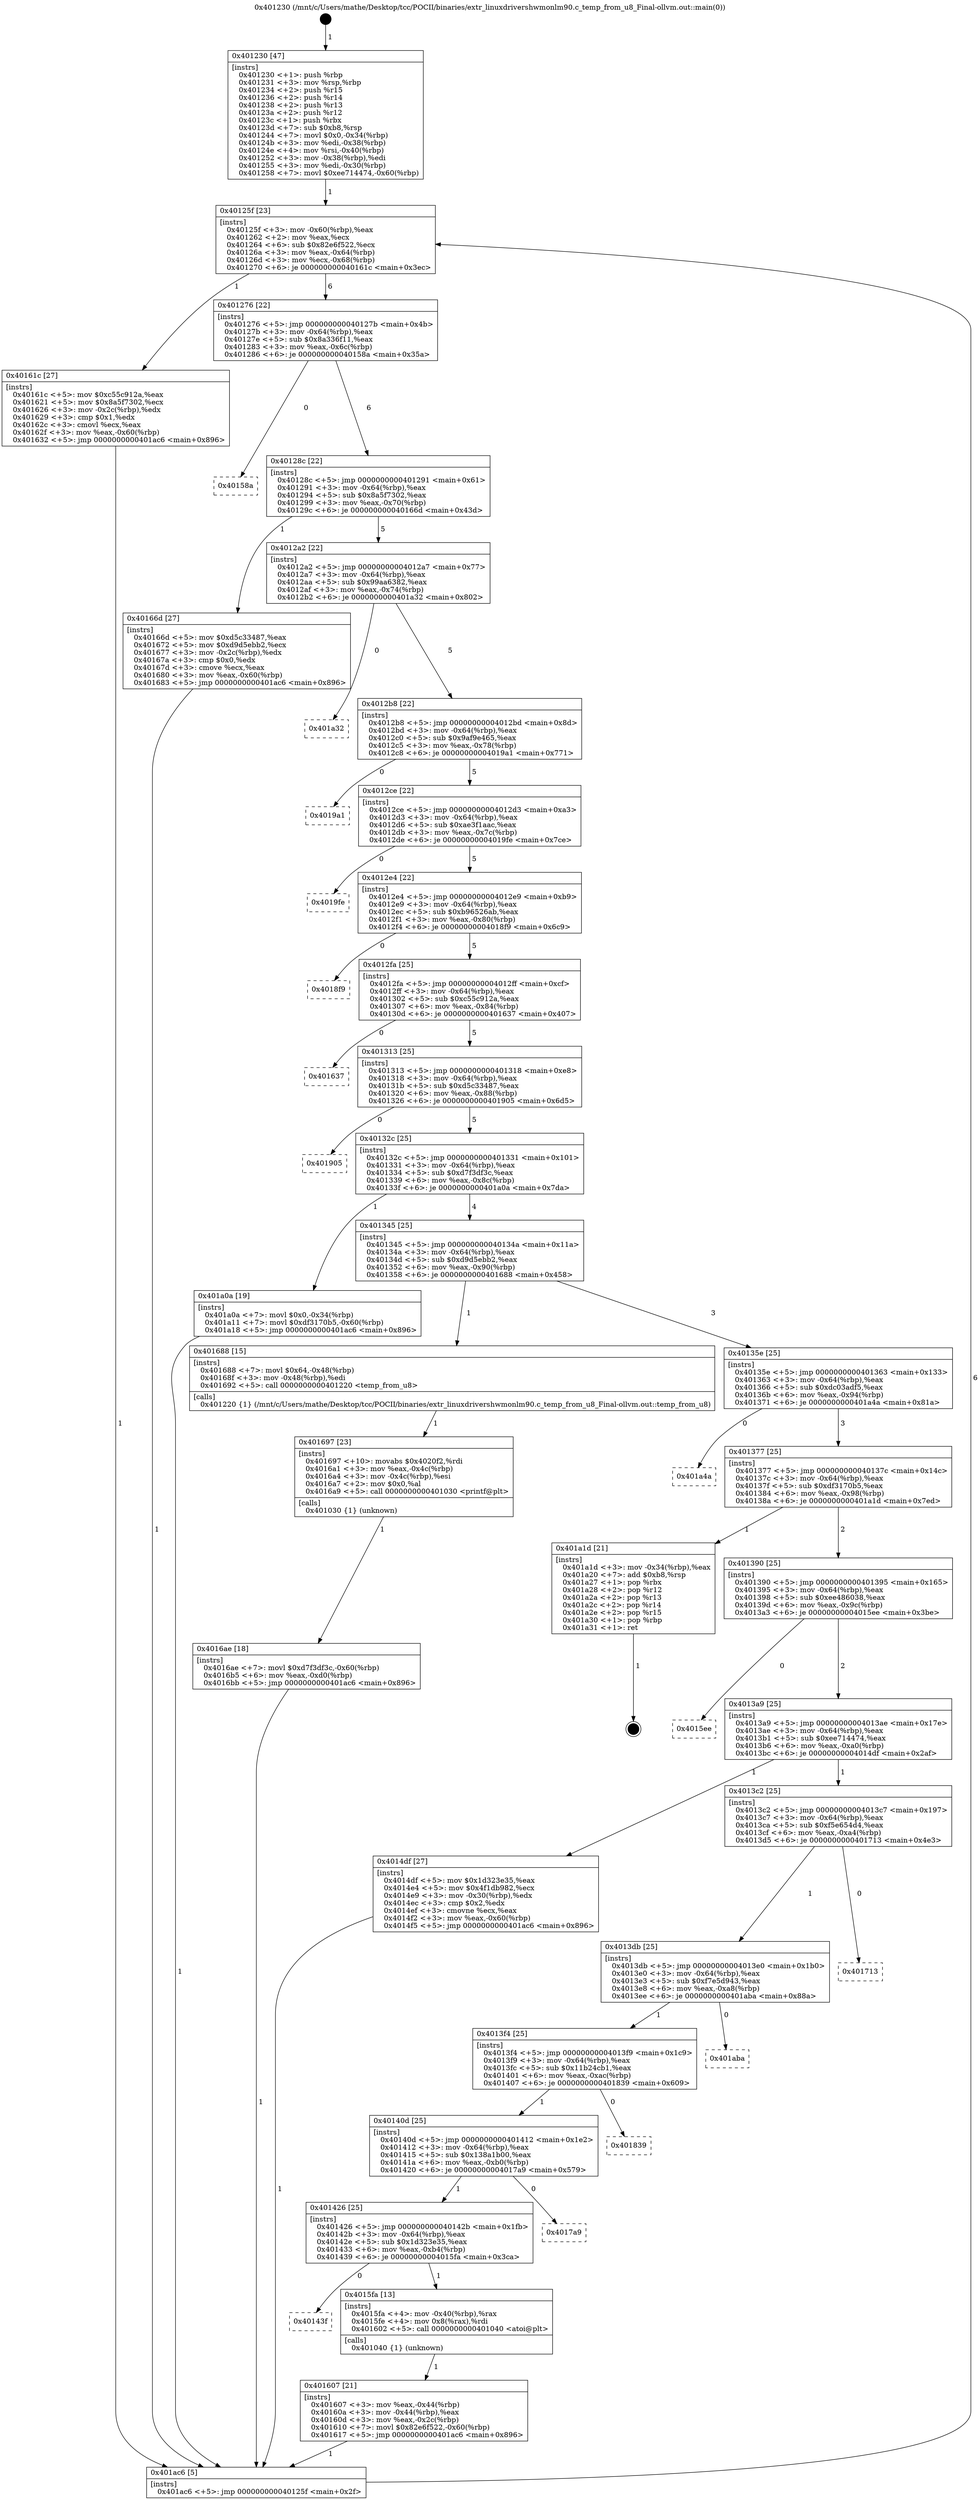 digraph "0x401230" {
  label = "0x401230 (/mnt/c/Users/mathe/Desktop/tcc/POCII/binaries/extr_linuxdrivershwmonlm90.c_temp_from_u8_Final-ollvm.out::main(0))"
  labelloc = "t"
  node[shape=record]

  Entry [label="",width=0.3,height=0.3,shape=circle,fillcolor=black,style=filled]
  "0x40125f" [label="{
     0x40125f [23]\l
     | [instrs]\l
     &nbsp;&nbsp;0x40125f \<+3\>: mov -0x60(%rbp),%eax\l
     &nbsp;&nbsp;0x401262 \<+2\>: mov %eax,%ecx\l
     &nbsp;&nbsp;0x401264 \<+6\>: sub $0x82e6f522,%ecx\l
     &nbsp;&nbsp;0x40126a \<+3\>: mov %eax,-0x64(%rbp)\l
     &nbsp;&nbsp;0x40126d \<+3\>: mov %ecx,-0x68(%rbp)\l
     &nbsp;&nbsp;0x401270 \<+6\>: je 000000000040161c \<main+0x3ec\>\l
  }"]
  "0x40161c" [label="{
     0x40161c [27]\l
     | [instrs]\l
     &nbsp;&nbsp;0x40161c \<+5\>: mov $0xc55c912a,%eax\l
     &nbsp;&nbsp;0x401621 \<+5\>: mov $0x8a5f7302,%ecx\l
     &nbsp;&nbsp;0x401626 \<+3\>: mov -0x2c(%rbp),%edx\l
     &nbsp;&nbsp;0x401629 \<+3\>: cmp $0x1,%edx\l
     &nbsp;&nbsp;0x40162c \<+3\>: cmovl %ecx,%eax\l
     &nbsp;&nbsp;0x40162f \<+3\>: mov %eax,-0x60(%rbp)\l
     &nbsp;&nbsp;0x401632 \<+5\>: jmp 0000000000401ac6 \<main+0x896\>\l
  }"]
  "0x401276" [label="{
     0x401276 [22]\l
     | [instrs]\l
     &nbsp;&nbsp;0x401276 \<+5\>: jmp 000000000040127b \<main+0x4b\>\l
     &nbsp;&nbsp;0x40127b \<+3\>: mov -0x64(%rbp),%eax\l
     &nbsp;&nbsp;0x40127e \<+5\>: sub $0x8a336f11,%eax\l
     &nbsp;&nbsp;0x401283 \<+3\>: mov %eax,-0x6c(%rbp)\l
     &nbsp;&nbsp;0x401286 \<+6\>: je 000000000040158a \<main+0x35a\>\l
  }"]
  Exit [label="",width=0.3,height=0.3,shape=circle,fillcolor=black,style=filled,peripheries=2]
  "0x40158a" [label="{
     0x40158a\l
  }", style=dashed]
  "0x40128c" [label="{
     0x40128c [22]\l
     | [instrs]\l
     &nbsp;&nbsp;0x40128c \<+5\>: jmp 0000000000401291 \<main+0x61\>\l
     &nbsp;&nbsp;0x401291 \<+3\>: mov -0x64(%rbp),%eax\l
     &nbsp;&nbsp;0x401294 \<+5\>: sub $0x8a5f7302,%eax\l
     &nbsp;&nbsp;0x401299 \<+3\>: mov %eax,-0x70(%rbp)\l
     &nbsp;&nbsp;0x40129c \<+6\>: je 000000000040166d \<main+0x43d\>\l
  }"]
  "0x4016ae" [label="{
     0x4016ae [18]\l
     | [instrs]\l
     &nbsp;&nbsp;0x4016ae \<+7\>: movl $0xd7f3df3c,-0x60(%rbp)\l
     &nbsp;&nbsp;0x4016b5 \<+6\>: mov %eax,-0xd0(%rbp)\l
     &nbsp;&nbsp;0x4016bb \<+5\>: jmp 0000000000401ac6 \<main+0x896\>\l
  }"]
  "0x40166d" [label="{
     0x40166d [27]\l
     | [instrs]\l
     &nbsp;&nbsp;0x40166d \<+5\>: mov $0xd5c33487,%eax\l
     &nbsp;&nbsp;0x401672 \<+5\>: mov $0xd9d5ebb2,%ecx\l
     &nbsp;&nbsp;0x401677 \<+3\>: mov -0x2c(%rbp),%edx\l
     &nbsp;&nbsp;0x40167a \<+3\>: cmp $0x0,%edx\l
     &nbsp;&nbsp;0x40167d \<+3\>: cmove %ecx,%eax\l
     &nbsp;&nbsp;0x401680 \<+3\>: mov %eax,-0x60(%rbp)\l
     &nbsp;&nbsp;0x401683 \<+5\>: jmp 0000000000401ac6 \<main+0x896\>\l
  }"]
  "0x4012a2" [label="{
     0x4012a2 [22]\l
     | [instrs]\l
     &nbsp;&nbsp;0x4012a2 \<+5\>: jmp 00000000004012a7 \<main+0x77\>\l
     &nbsp;&nbsp;0x4012a7 \<+3\>: mov -0x64(%rbp),%eax\l
     &nbsp;&nbsp;0x4012aa \<+5\>: sub $0x99aa6382,%eax\l
     &nbsp;&nbsp;0x4012af \<+3\>: mov %eax,-0x74(%rbp)\l
     &nbsp;&nbsp;0x4012b2 \<+6\>: je 0000000000401a32 \<main+0x802\>\l
  }"]
  "0x401697" [label="{
     0x401697 [23]\l
     | [instrs]\l
     &nbsp;&nbsp;0x401697 \<+10\>: movabs $0x4020f2,%rdi\l
     &nbsp;&nbsp;0x4016a1 \<+3\>: mov %eax,-0x4c(%rbp)\l
     &nbsp;&nbsp;0x4016a4 \<+3\>: mov -0x4c(%rbp),%esi\l
     &nbsp;&nbsp;0x4016a7 \<+2\>: mov $0x0,%al\l
     &nbsp;&nbsp;0x4016a9 \<+5\>: call 0000000000401030 \<printf@plt\>\l
     | [calls]\l
     &nbsp;&nbsp;0x401030 \{1\} (unknown)\l
  }"]
  "0x401a32" [label="{
     0x401a32\l
  }", style=dashed]
  "0x4012b8" [label="{
     0x4012b8 [22]\l
     | [instrs]\l
     &nbsp;&nbsp;0x4012b8 \<+5\>: jmp 00000000004012bd \<main+0x8d\>\l
     &nbsp;&nbsp;0x4012bd \<+3\>: mov -0x64(%rbp),%eax\l
     &nbsp;&nbsp;0x4012c0 \<+5\>: sub $0x9af9e465,%eax\l
     &nbsp;&nbsp;0x4012c5 \<+3\>: mov %eax,-0x78(%rbp)\l
     &nbsp;&nbsp;0x4012c8 \<+6\>: je 00000000004019a1 \<main+0x771\>\l
  }"]
  "0x401607" [label="{
     0x401607 [21]\l
     | [instrs]\l
     &nbsp;&nbsp;0x401607 \<+3\>: mov %eax,-0x44(%rbp)\l
     &nbsp;&nbsp;0x40160a \<+3\>: mov -0x44(%rbp),%eax\l
     &nbsp;&nbsp;0x40160d \<+3\>: mov %eax,-0x2c(%rbp)\l
     &nbsp;&nbsp;0x401610 \<+7\>: movl $0x82e6f522,-0x60(%rbp)\l
     &nbsp;&nbsp;0x401617 \<+5\>: jmp 0000000000401ac6 \<main+0x896\>\l
  }"]
  "0x4019a1" [label="{
     0x4019a1\l
  }", style=dashed]
  "0x4012ce" [label="{
     0x4012ce [22]\l
     | [instrs]\l
     &nbsp;&nbsp;0x4012ce \<+5\>: jmp 00000000004012d3 \<main+0xa3\>\l
     &nbsp;&nbsp;0x4012d3 \<+3\>: mov -0x64(%rbp),%eax\l
     &nbsp;&nbsp;0x4012d6 \<+5\>: sub $0xae3f1aac,%eax\l
     &nbsp;&nbsp;0x4012db \<+3\>: mov %eax,-0x7c(%rbp)\l
     &nbsp;&nbsp;0x4012de \<+6\>: je 00000000004019fe \<main+0x7ce\>\l
  }"]
  "0x40143f" [label="{
     0x40143f\l
  }", style=dashed]
  "0x4019fe" [label="{
     0x4019fe\l
  }", style=dashed]
  "0x4012e4" [label="{
     0x4012e4 [22]\l
     | [instrs]\l
     &nbsp;&nbsp;0x4012e4 \<+5\>: jmp 00000000004012e9 \<main+0xb9\>\l
     &nbsp;&nbsp;0x4012e9 \<+3\>: mov -0x64(%rbp),%eax\l
     &nbsp;&nbsp;0x4012ec \<+5\>: sub $0xb96526ab,%eax\l
     &nbsp;&nbsp;0x4012f1 \<+3\>: mov %eax,-0x80(%rbp)\l
     &nbsp;&nbsp;0x4012f4 \<+6\>: je 00000000004018f9 \<main+0x6c9\>\l
  }"]
  "0x4015fa" [label="{
     0x4015fa [13]\l
     | [instrs]\l
     &nbsp;&nbsp;0x4015fa \<+4\>: mov -0x40(%rbp),%rax\l
     &nbsp;&nbsp;0x4015fe \<+4\>: mov 0x8(%rax),%rdi\l
     &nbsp;&nbsp;0x401602 \<+5\>: call 0000000000401040 \<atoi@plt\>\l
     | [calls]\l
     &nbsp;&nbsp;0x401040 \{1\} (unknown)\l
  }"]
  "0x4018f9" [label="{
     0x4018f9\l
  }", style=dashed]
  "0x4012fa" [label="{
     0x4012fa [25]\l
     | [instrs]\l
     &nbsp;&nbsp;0x4012fa \<+5\>: jmp 00000000004012ff \<main+0xcf\>\l
     &nbsp;&nbsp;0x4012ff \<+3\>: mov -0x64(%rbp),%eax\l
     &nbsp;&nbsp;0x401302 \<+5\>: sub $0xc55c912a,%eax\l
     &nbsp;&nbsp;0x401307 \<+6\>: mov %eax,-0x84(%rbp)\l
     &nbsp;&nbsp;0x40130d \<+6\>: je 0000000000401637 \<main+0x407\>\l
  }"]
  "0x401426" [label="{
     0x401426 [25]\l
     | [instrs]\l
     &nbsp;&nbsp;0x401426 \<+5\>: jmp 000000000040142b \<main+0x1fb\>\l
     &nbsp;&nbsp;0x40142b \<+3\>: mov -0x64(%rbp),%eax\l
     &nbsp;&nbsp;0x40142e \<+5\>: sub $0x1d323e35,%eax\l
     &nbsp;&nbsp;0x401433 \<+6\>: mov %eax,-0xb4(%rbp)\l
     &nbsp;&nbsp;0x401439 \<+6\>: je 00000000004015fa \<main+0x3ca\>\l
  }"]
  "0x401637" [label="{
     0x401637\l
  }", style=dashed]
  "0x401313" [label="{
     0x401313 [25]\l
     | [instrs]\l
     &nbsp;&nbsp;0x401313 \<+5\>: jmp 0000000000401318 \<main+0xe8\>\l
     &nbsp;&nbsp;0x401318 \<+3\>: mov -0x64(%rbp),%eax\l
     &nbsp;&nbsp;0x40131b \<+5\>: sub $0xd5c33487,%eax\l
     &nbsp;&nbsp;0x401320 \<+6\>: mov %eax,-0x88(%rbp)\l
     &nbsp;&nbsp;0x401326 \<+6\>: je 0000000000401905 \<main+0x6d5\>\l
  }"]
  "0x4017a9" [label="{
     0x4017a9\l
  }", style=dashed]
  "0x401905" [label="{
     0x401905\l
  }", style=dashed]
  "0x40132c" [label="{
     0x40132c [25]\l
     | [instrs]\l
     &nbsp;&nbsp;0x40132c \<+5\>: jmp 0000000000401331 \<main+0x101\>\l
     &nbsp;&nbsp;0x401331 \<+3\>: mov -0x64(%rbp),%eax\l
     &nbsp;&nbsp;0x401334 \<+5\>: sub $0xd7f3df3c,%eax\l
     &nbsp;&nbsp;0x401339 \<+6\>: mov %eax,-0x8c(%rbp)\l
     &nbsp;&nbsp;0x40133f \<+6\>: je 0000000000401a0a \<main+0x7da\>\l
  }"]
  "0x40140d" [label="{
     0x40140d [25]\l
     | [instrs]\l
     &nbsp;&nbsp;0x40140d \<+5\>: jmp 0000000000401412 \<main+0x1e2\>\l
     &nbsp;&nbsp;0x401412 \<+3\>: mov -0x64(%rbp),%eax\l
     &nbsp;&nbsp;0x401415 \<+5\>: sub $0x138a1b00,%eax\l
     &nbsp;&nbsp;0x40141a \<+6\>: mov %eax,-0xb0(%rbp)\l
     &nbsp;&nbsp;0x401420 \<+6\>: je 00000000004017a9 \<main+0x579\>\l
  }"]
  "0x401a0a" [label="{
     0x401a0a [19]\l
     | [instrs]\l
     &nbsp;&nbsp;0x401a0a \<+7\>: movl $0x0,-0x34(%rbp)\l
     &nbsp;&nbsp;0x401a11 \<+7\>: movl $0xdf3170b5,-0x60(%rbp)\l
     &nbsp;&nbsp;0x401a18 \<+5\>: jmp 0000000000401ac6 \<main+0x896\>\l
  }"]
  "0x401345" [label="{
     0x401345 [25]\l
     | [instrs]\l
     &nbsp;&nbsp;0x401345 \<+5\>: jmp 000000000040134a \<main+0x11a\>\l
     &nbsp;&nbsp;0x40134a \<+3\>: mov -0x64(%rbp),%eax\l
     &nbsp;&nbsp;0x40134d \<+5\>: sub $0xd9d5ebb2,%eax\l
     &nbsp;&nbsp;0x401352 \<+6\>: mov %eax,-0x90(%rbp)\l
     &nbsp;&nbsp;0x401358 \<+6\>: je 0000000000401688 \<main+0x458\>\l
  }"]
  "0x401839" [label="{
     0x401839\l
  }", style=dashed]
  "0x401688" [label="{
     0x401688 [15]\l
     | [instrs]\l
     &nbsp;&nbsp;0x401688 \<+7\>: movl $0x64,-0x48(%rbp)\l
     &nbsp;&nbsp;0x40168f \<+3\>: mov -0x48(%rbp),%edi\l
     &nbsp;&nbsp;0x401692 \<+5\>: call 0000000000401220 \<temp_from_u8\>\l
     | [calls]\l
     &nbsp;&nbsp;0x401220 \{1\} (/mnt/c/Users/mathe/Desktop/tcc/POCII/binaries/extr_linuxdrivershwmonlm90.c_temp_from_u8_Final-ollvm.out::temp_from_u8)\l
  }"]
  "0x40135e" [label="{
     0x40135e [25]\l
     | [instrs]\l
     &nbsp;&nbsp;0x40135e \<+5\>: jmp 0000000000401363 \<main+0x133\>\l
     &nbsp;&nbsp;0x401363 \<+3\>: mov -0x64(%rbp),%eax\l
     &nbsp;&nbsp;0x401366 \<+5\>: sub $0xdc03adf5,%eax\l
     &nbsp;&nbsp;0x40136b \<+6\>: mov %eax,-0x94(%rbp)\l
     &nbsp;&nbsp;0x401371 \<+6\>: je 0000000000401a4a \<main+0x81a\>\l
  }"]
  "0x4013f4" [label="{
     0x4013f4 [25]\l
     | [instrs]\l
     &nbsp;&nbsp;0x4013f4 \<+5\>: jmp 00000000004013f9 \<main+0x1c9\>\l
     &nbsp;&nbsp;0x4013f9 \<+3\>: mov -0x64(%rbp),%eax\l
     &nbsp;&nbsp;0x4013fc \<+5\>: sub $0x11b24cb1,%eax\l
     &nbsp;&nbsp;0x401401 \<+6\>: mov %eax,-0xac(%rbp)\l
     &nbsp;&nbsp;0x401407 \<+6\>: je 0000000000401839 \<main+0x609\>\l
  }"]
  "0x401a4a" [label="{
     0x401a4a\l
  }", style=dashed]
  "0x401377" [label="{
     0x401377 [25]\l
     | [instrs]\l
     &nbsp;&nbsp;0x401377 \<+5\>: jmp 000000000040137c \<main+0x14c\>\l
     &nbsp;&nbsp;0x40137c \<+3\>: mov -0x64(%rbp),%eax\l
     &nbsp;&nbsp;0x40137f \<+5\>: sub $0xdf3170b5,%eax\l
     &nbsp;&nbsp;0x401384 \<+6\>: mov %eax,-0x98(%rbp)\l
     &nbsp;&nbsp;0x40138a \<+6\>: je 0000000000401a1d \<main+0x7ed\>\l
  }"]
  "0x401aba" [label="{
     0x401aba\l
  }", style=dashed]
  "0x401a1d" [label="{
     0x401a1d [21]\l
     | [instrs]\l
     &nbsp;&nbsp;0x401a1d \<+3\>: mov -0x34(%rbp),%eax\l
     &nbsp;&nbsp;0x401a20 \<+7\>: add $0xb8,%rsp\l
     &nbsp;&nbsp;0x401a27 \<+1\>: pop %rbx\l
     &nbsp;&nbsp;0x401a28 \<+2\>: pop %r12\l
     &nbsp;&nbsp;0x401a2a \<+2\>: pop %r13\l
     &nbsp;&nbsp;0x401a2c \<+2\>: pop %r14\l
     &nbsp;&nbsp;0x401a2e \<+2\>: pop %r15\l
     &nbsp;&nbsp;0x401a30 \<+1\>: pop %rbp\l
     &nbsp;&nbsp;0x401a31 \<+1\>: ret\l
  }"]
  "0x401390" [label="{
     0x401390 [25]\l
     | [instrs]\l
     &nbsp;&nbsp;0x401390 \<+5\>: jmp 0000000000401395 \<main+0x165\>\l
     &nbsp;&nbsp;0x401395 \<+3\>: mov -0x64(%rbp),%eax\l
     &nbsp;&nbsp;0x401398 \<+5\>: sub $0xee486038,%eax\l
     &nbsp;&nbsp;0x40139d \<+6\>: mov %eax,-0x9c(%rbp)\l
     &nbsp;&nbsp;0x4013a3 \<+6\>: je 00000000004015ee \<main+0x3be\>\l
  }"]
  "0x4013db" [label="{
     0x4013db [25]\l
     | [instrs]\l
     &nbsp;&nbsp;0x4013db \<+5\>: jmp 00000000004013e0 \<main+0x1b0\>\l
     &nbsp;&nbsp;0x4013e0 \<+3\>: mov -0x64(%rbp),%eax\l
     &nbsp;&nbsp;0x4013e3 \<+5\>: sub $0xf7e5d943,%eax\l
     &nbsp;&nbsp;0x4013e8 \<+6\>: mov %eax,-0xa8(%rbp)\l
     &nbsp;&nbsp;0x4013ee \<+6\>: je 0000000000401aba \<main+0x88a\>\l
  }"]
  "0x4015ee" [label="{
     0x4015ee\l
  }", style=dashed]
  "0x4013a9" [label="{
     0x4013a9 [25]\l
     | [instrs]\l
     &nbsp;&nbsp;0x4013a9 \<+5\>: jmp 00000000004013ae \<main+0x17e\>\l
     &nbsp;&nbsp;0x4013ae \<+3\>: mov -0x64(%rbp),%eax\l
     &nbsp;&nbsp;0x4013b1 \<+5\>: sub $0xee714474,%eax\l
     &nbsp;&nbsp;0x4013b6 \<+6\>: mov %eax,-0xa0(%rbp)\l
     &nbsp;&nbsp;0x4013bc \<+6\>: je 00000000004014df \<main+0x2af\>\l
  }"]
  "0x401713" [label="{
     0x401713\l
  }", style=dashed]
  "0x4014df" [label="{
     0x4014df [27]\l
     | [instrs]\l
     &nbsp;&nbsp;0x4014df \<+5\>: mov $0x1d323e35,%eax\l
     &nbsp;&nbsp;0x4014e4 \<+5\>: mov $0x4f1db982,%ecx\l
     &nbsp;&nbsp;0x4014e9 \<+3\>: mov -0x30(%rbp),%edx\l
     &nbsp;&nbsp;0x4014ec \<+3\>: cmp $0x2,%edx\l
     &nbsp;&nbsp;0x4014ef \<+3\>: cmovne %ecx,%eax\l
     &nbsp;&nbsp;0x4014f2 \<+3\>: mov %eax,-0x60(%rbp)\l
     &nbsp;&nbsp;0x4014f5 \<+5\>: jmp 0000000000401ac6 \<main+0x896\>\l
  }"]
  "0x4013c2" [label="{
     0x4013c2 [25]\l
     | [instrs]\l
     &nbsp;&nbsp;0x4013c2 \<+5\>: jmp 00000000004013c7 \<main+0x197\>\l
     &nbsp;&nbsp;0x4013c7 \<+3\>: mov -0x64(%rbp),%eax\l
     &nbsp;&nbsp;0x4013ca \<+5\>: sub $0xf5e654d4,%eax\l
     &nbsp;&nbsp;0x4013cf \<+6\>: mov %eax,-0xa4(%rbp)\l
     &nbsp;&nbsp;0x4013d5 \<+6\>: je 0000000000401713 \<main+0x4e3\>\l
  }"]
  "0x401ac6" [label="{
     0x401ac6 [5]\l
     | [instrs]\l
     &nbsp;&nbsp;0x401ac6 \<+5\>: jmp 000000000040125f \<main+0x2f\>\l
  }"]
  "0x401230" [label="{
     0x401230 [47]\l
     | [instrs]\l
     &nbsp;&nbsp;0x401230 \<+1\>: push %rbp\l
     &nbsp;&nbsp;0x401231 \<+3\>: mov %rsp,%rbp\l
     &nbsp;&nbsp;0x401234 \<+2\>: push %r15\l
     &nbsp;&nbsp;0x401236 \<+2\>: push %r14\l
     &nbsp;&nbsp;0x401238 \<+2\>: push %r13\l
     &nbsp;&nbsp;0x40123a \<+2\>: push %r12\l
     &nbsp;&nbsp;0x40123c \<+1\>: push %rbx\l
     &nbsp;&nbsp;0x40123d \<+7\>: sub $0xb8,%rsp\l
     &nbsp;&nbsp;0x401244 \<+7\>: movl $0x0,-0x34(%rbp)\l
     &nbsp;&nbsp;0x40124b \<+3\>: mov %edi,-0x38(%rbp)\l
     &nbsp;&nbsp;0x40124e \<+4\>: mov %rsi,-0x40(%rbp)\l
     &nbsp;&nbsp;0x401252 \<+3\>: mov -0x38(%rbp),%edi\l
     &nbsp;&nbsp;0x401255 \<+3\>: mov %edi,-0x30(%rbp)\l
     &nbsp;&nbsp;0x401258 \<+7\>: movl $0xee714474,-0x60(%rbp)\l
  }"]
  Entry -> "0x401230" [label=" 1"]
  "0x40125f" -> "0x40161c" [label=" 1"]
  "0x40125f" -> "0x401276" [label=" 6"]
  "0x401a1d" -> Exit [label=" 1"]
  "0x401276" -> "0x40158a" [label=" 0"]
  "0x401276" -> "0x40128c" [label=" 6"]
  "0x401a0a" -> "0x401ac6" [label=" 1"]
  "0x40128c" -> "0x40166d" [label=" 1"]
  "0x40128c" -> "0x4012a2" [label=" 5"]
  "0x4016ae" -> "0x401ac6" [label=" 1"]
  "0x4012a2" -> "0x401a32" [label=" 0"]
  "0x4012a2" -> "0x4012b8" [label=" 5"]
  "0x401697" -> "0x4016ae" [label=" 1"]
  "0x4012b8" -> "0x4019a1" [label=" 0"]
  "0x4012b8" -> "0x4012ce" [label=" 5"]
  "0x401688" -> "0x401697" [label=" 1"]
  "0x4012ce" -> "0x4019fe" [label=" 0"]
  "0x4012ce" -> "0x4012e4" [label=" 5"]
  "0x40166d" -> "0x401ac6" [label=" 1"]
  "0x4012e4" -> "0x4018f9" [label=" 0"]
  "0x4012e4" -> "0x4012fa" [label=" 5"]
  "0x40161c" -> "0x401ac6" [label=" 1"]
  "0x4012fa" -> "0x401637" [label=" 0"]
  "0x4012fa" -> "0x401313" [label=" 5"]
  "0x4015fa" -> "0x401607" [label=" 1"]
  "0x401313" -> "0x401905" [label=" 0"]
  "0x401313" -> "0x40132c" [label=" 5"]
  "0x401426" -> "0x40143f" [label=" 0"]
  "0x40132c" -> "0x401a0a" [label=" 1"]
  "0x40132c" -> "0x401345" [label=" 4"]
  "0x401607" -> "0x401ac6" [label=" 1"]
  "0x401345" -> "0x401688" [label=" 1"]
  "0x401345" -> "0x40135e" [label=" 3"]
  "0x40140d" -> "0x401426" [label=" 1"]
  "0x40135e" -> "0x401a4a" [label=" 0"]
  "0x40135e" -> "0x401377" [label=" 3"]
  "0x401426" -> "0x4015fa" [label=" 1"]
  "0x401377" -> "0x401a1d" [label=" 1"]
  "0x401377" -> "0x401390" [label=" 2"]
  "0x4013f4" -> "0x40140d" [label=" 1"]
  "0x401390" -> "0x4015ee" [label=" 0"]
  "0x401390" -> "0x4013a9" [label=" 2"]
  "0x40140d" -> "0x4017a9" [label=" 0"]
  "0x4013a9" -> "0x4014df" [label=" 1"]
  "0x4013a9" -> "0x4013c2" [label=" 1"]
  "0x4014df" -> "0x401ac6" [label=" 1"]
  "0x401230" -> "0x40125f" [label=" 1"]
  "0x401ac6" -> "0x40125f" [label=" 6"]
  "0x4013db" -> "0x4013f4" [label=" 1"]
  "0x4013c2" -> "0x401713" [label=" 0"]
  "0x4013c2" -> "0x4013db" [label=" 1"]
  "0x4013f4" -> "0x401839" [label=" 0"]
  "0x4013db" -> "0x401aba" [label=" 0"]
}
